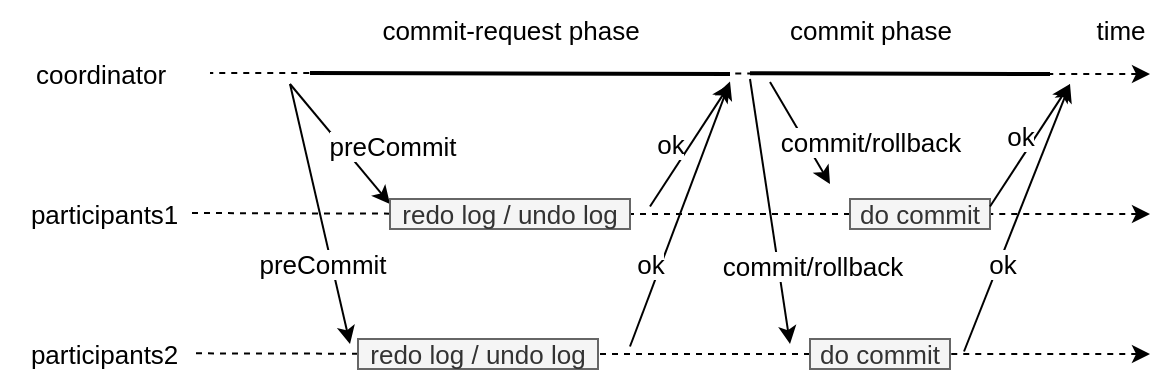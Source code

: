 <mxfile version="24.6.4" type="device" pages="4">
  <diagram name="第 1 页" id="inx6vWWUHKwZ5L48S1Gm">
    <mxGraphModel dx="1114" dy="878" grid="1" gridSize="10" guides="1" tooltips="1" connect="1" arrows="1" fold="1" page="1" pageScale="1" pageWidth="827" pageHeight="1169" math="0" shadow="0">
      <root>
        <mxCell id="0" />
        <mxCell id="1" parent="0" />
        <mxCell id="4_LXApXW311WhY2DHilz-1" value="" style="endArrow=none;dashed=1;html=1;rounded=0;startArrow=classic;startFill=1;fontSize=13;" edge="1" parent="1">
          <mxGeometry width="50" height="50" relative="1" as="geometry">
            <mxPoint x="690" y="175" as="sourcePoint" />
            <mxPoint x="220" y="174.5" as="targetPoint" />
          </mxGeometry>
        </mxCell>
        <mxCell id="4_LXApXW311WhY2DHilz-2" value="coordinator" style="text;html=1;align=center;verticalAlign=middle;resizable=0;points=[];autosize=1;strokeColor=none;fillColor=none;fontSize=13;" vertex="1" parent="1">
          <mxGeometry x="120" y="160" width="90" height="30" as="geometry" />
        </mxCell>
        <mxCell id="4_LXApXW311WhY2DHilz-3" value="" style="endArrow=none;dashed=1;html=1;rounded=0;startArrow=none;startFill=0;fontSize=13;" edge="1" parent="1" source="4_LXApXW311WhY2DHilz-14">
          <mxGeometry width="50" height="50" relative="1" as="geometry">
            <mxPoint x="540" y="244.5" as="sourcePoint" />
            <mxPoint x="210" y="244.5" as="targetPoint" />
          </mxGeometry>
        </mxCell>
        <mxCell id="4_LXApXW311WhY2DHilz-4" value="&amp;nbsp;participants1" style="text;html=1;align=center;verticalAlign=middle;resizable=0;points=[];autosize=1;strokeColor=none;fillColor=none;fontSize=13;" vertex="1" parent="1">
          <mxGeometry x="115" y="230" width="100" height="30" as="geometry" />
        </mxCell>
        <mxCell id="4_LXApXW311WhY2DHilz-5" value="" style="endArrow=none;dashed=1;html=1;rounded=0;startArrow=none;startFill=0;fontSize=13;" edge="1" parent="1" source="4_LXApXW311WhY2DHilz-35">
          <mxGeometry width="50" height="50" relative="1" as="geometry">
            <mxPoint x="660" y="315" as="sourcePoint" />
            <mxPoint x="210" y="314.66" as="targetPoint" />
          </mxGeometry>
        </mxCell>
        <mxCell id="4_LXApXW311WhY2DHilz-6" value="&amp;nbsp;participants2" style="text;html=1;align=center;verticalAlign=middle;resizable=0;points=[];autosize=1;strokeColor=none;fillColor=none;fontSize=13;" vertex="1" parent="1">
          <mxGeometry x="115" y="300" width="100" height="30" as="geometry" />
        </mxCell>
        <mxCell id="4_LXApXW311WhY2DHilz-9" value="" style="endArrow=none;html=1;rounded=0;strokeWidth=2;fontSize=13;" edge="1" parent="1">
          <mxGeometry width="50" height="50" relative="1" as="geometry">
            <mxPoint x="270" y="174.5" as="sourcePoint" />
            <mxPoint x="480" y="175" as="targetPoint" />
          </mxGeometry>
        </mxCell>
        <mxCell id="4_LXApXW311WhY2DHilz-10" value="commit-request phase" style="text;html=1;align=center;verticalAlign=middle;resizable=0;points=[];autosize=1;strokeColor=none;fillColor=none;fontSize=13;" vertex="1" parent="1">
          <mxGeometry x="295" y="138" width="150" height="30" as="geometry" />
        </mxCell>
        <mxCell id="4_LXApXW311WhY2DHilz-11" value="" style="endArrow=classic;html=1;rounded=0;fontSize=13;" edge="1" parent="1">
          <mxGeometry width="50" height="50" relative="1" as="geometry">
            <mxPoint x="260" y="180" as="sourcePoint" />
            <mxPoint x="310" y="240" as="targetPoint" />
          </mxGeometry>
        </mxCell>
        <mxCell id="4_LXApXW311WhY2DHilz-12" value="preCommit" style="edgeLabel;html=1;align=center;verticalAlign=middle;resizable=0;points=[];fontSize=13;" vertex="1" connectable="0" parent="4_LXApXW311WhY2DHilz-11">
          <mxGeometry x="0.031" y="2" relative="1" as="geometry">
            <mxPoint x="23" y="1" as="offset" />
          </mxGeometry>
        </mxCell>
        <mxCell id="4_LXApXW311WhY2DHilz-13" value="" style="endArrow=none;dashed=1;html=1;rounded=0;startArrow=none;startFill=0;fontSize=13;" edge="1" parent="1" target="4_LXApXW311WhY2DHilz-14" source="4_LXApXW311WhY2DHilz-41">
          <mxGeometry width="50" height="50" relative="1" as="geometry">
            <mxPoint x="660" y="245" as="sourcePoint" />
            <mxPoint x="210" y="244.5" as="targetPoint" />
          </mxGeometry>
        </mxCell>
        <mxCell id="4_LXApXW311WhY2DHilz-14" value="redo log / undo log" style="rounded=0;whiteSpace=wrap;html=1;fillColor=#f5f5f5;fontColor=#333333;strokeColor=#666666;align=center;fontSize=13;" vertex="1" parent="1">
          <mxGeometry x="310" y="237.5" width="120" height="15" as="geometry" />
        </mxCell>
        <mxCell id="4_LXApXW311WhY2DHilz-19" value="" style="endArrow=classic;html=1;rounded=0;fontSize=13;" edge="1" parent="1">
          <mxGeometry width="50" height="50" relative="1" as="geometry">
            <mxPoint x="430" y="311.25" as="sourcePoint" />
            <mxPoint x="480" y="178.75" as="targetPoint" />
          </mxGeometry>
        </mxCell>
        <mxCell id="4_LXApXW311WhY2DHilz-20" value="ok" style="edgeLabel;html=1;align=center;verticalAlign=middle;resizable=0;points=[];fontSize=13;" vertex="1" connectable="0" parent="4_LXApXW311WhY2DHilz-19">
          <mxGeometry x="0.031" y="2" relative="1" as="geometry">
            <mxPoint x="-14" y="28" as="offset" />
          </mxGeometry>
        </mxCell>
        <mxCell id="4_LXApXW311WhY2DHilz-21" value="" style="endArrow=classic;html=1;rounded=0;fontSize=13;" edge="1" parent="1">
          <mxGeometry width="50" height="50" relative="1" as="geometry">
            <mxPoint x="490" y="177.5" as="sourcePoint" />
            <mxPoint x="510" y="310" as="targetPoint" />
          </mxGeometry>
        </mxCell>
        <mxCell id="4_LXApXW311WhY2DHilz-22" value="commit/rollback" style="edgeLabel;html=1;align=center;verticalAlign=middle;resizable=0;points=[];fontSize=13;" vertex="1" connectable="0" parent="4_LXApXW311WhY2DHilz-21">
          <mxGeometry x="0.031" y="2" relative="1" as="geometry">
            <mxPoint x="18" y="25" as="offset" />
          </mxGeometry>
        </mxCell>
        <mxCell id="4_LXApXW311WhY2DHilz-23" value="" style="endArrow=none;html=1;rounded=0;strokeWidth=2;fontSize=13;" edge="1" parent="1">
          <mxGeometry width="50" height="50" relative="1" as="geometry">
            <mxPoint x="490" y="174.66" as="sourcePoint" />
            <mxPoint x="640" y="175" as="targetPoint" />
          </mxGeometry>
        </mxCell>
        <mxCell id="4_LXApXW311WhY2DHilz-24" value="commit phase" style="text;html=1;align=center;verticalAlign=middle;resizable=0;points=[];autosize=1;strokeColor=none;fillColor=none;fontSize=13;" vertex="1" parent="1">
          <mxGeometry x="500" y="138" width="100" height="30" as="geometry" />
        </mxCell>
        <mxCell id="4_LXApXW311WhY2DHilz-31" value="time" style="text;html=1;align=center;verticalAlign=middle;resizable=0;points=[];autosize=1;strokeColor=none;fillColor=none;fontSize=13;" vertex="1" parent="1">
          <mxGeometry x="650" y="138" width="50" height="30" as="geometry" />
        </mxCell>
        <mxCell id="4_LXApXW311WhY2DHilz-33" value="" style="endArrow=classic;html=1;rounded=0;fontSize=13;" edge="1" parent="1">
          <mxGeometry width="50" height="50" relative="1" as="geometry">
            <mxPoint x="260" y="180" as="sourcePoint" />
            <mxPoint x="290" y="310" as="targetPoint" />
          </mxGeometry>
        </mxCell>
        <mxCell id="4_LXApXW311WhY2DHilz-34" value="preCommit" style="edgeLabel;html=1;align=center;verticalAlign=middle;resizable=0;points=[];fontSize=13;" vertex="1" connectable="0" parent="4_LXApXW311WhY2DHilz-33">
          <mxGeometry x="0.031" y="2" relative="1" as="geometry">
            <mxPoint x="-2" y="23" as="offset" />
          </mxGeometry>
        </mxCell>
        <mxCell id="4_LXApXW311WhY2DHilz-36" value="" style="endArrow=none;dashed=1;html=1;rounded=0;startArrow=none;startFill=0;fontSize=13;" edge="1" parent="1" source="4_LXApXW311WhY2DHilz-43" target="4_LXApXW311WhY2DHilz-35">
          <mxGeometry width="50" height="50" relative="1" as="geometry">
            <mxPoint x="660" y="315" as="sourcePoint" />
            <mxPoint x="210" y="314.66" as="targetPoint" />
          </mxGeometry>
        </mxCell>
        <mxCell id="4_LXApXW311WhY2DHilz-35" value="redo log / undo log" style="rounded=0;whiteSpace=wrap;html=1;fillColor=#f5f5f5;fontColor=#333333;strokeColor=#666666;align=center;fontSize=13;" vertex="1" parent="1">
          <mxGeometry x="294" y="307.5" width="120" height="15" as="geometry" />
        </mxCell>
        <mxCell id="4_LXApXW311WhY2DHilz-37" value="" style="endArrow=classic;html=1;rounded=0;fontSize=13;" edge="1" parent="1">
          <mxGeometry width="50" height="50" relative="1" as="geometry">
            <mxPoint x="440" y="241.25" as="sourcePoint" />
            <mxPoint x="480" y="180" as="targetPoint" />
          </mxGeometry>
        </mxCell>
        <mxCell id="4_LXApXW311WhY2DHilz-38" value="ok" style="edgeLabel;html=1;align=center;verticalAlign=middle;resizable=0;points=[];fontSize=13;" vertex="1" connectable="0" parent="4_LXApXW311WhY2DHilz-37">
          <mxGeometry x="0.031" y="2" relative="1" as="geometry">
            <mxPoint x="-9" y="1" as="offset" />
          </mxGeometry>
        </mxCell>
        <mxCell id="4_LXApXW311WhY2DHilz-39" value="" style="endArrow=classic;html=1;rounded=0;fontSize=13;" edge="1" parent="1">
          <mxGeometry width="50" height="50" relative="1" as="geometry">
            <mxPoint x="500" y="179" as="sourcePoint" />
            <mxPoint x="530" y="230" as="targetPoint" />
          </mxGeometry>
        </mxCell>
        <mxCell id="4_LXApXW311WhY2DHilz-40" value="commit/rollback" style="edgeLabel;html=1;align=center;verticalAlign=middle;resizable=0;points=[];fontSize=13;" vertex="1" connectable="0" parent="4_LXApXW311WhY2DHilz-39">
          <mxGeometry x="0.031" y="2" relative="1" as="geometry">
            <mxPoint x="33" y="4" as="offset" />
          </mxGeometry>
        </mxCell>
        <mxCell id="4_LXApXW311WhY2DHilz-42" value="" style="endArrow=none;dashed=1;html=1;rounded=0;startArrow=classic;startFill=1;fontSize=13;" edge="1" parent="1" target="4_LXApXW311WhY2DHilz-41">
          <mxGeometry width="50" height="50" relative="1" as="geometry">
            <mxPoint x="690" y="245" as="sourcePoint" />
            <mxPoint x="430" y="245" as="targetPoint" />
          </mxGeometry>
        </mxCell>
        <mxCell id="4_LXApXW311WhY2DHilz-41" value="do commit" style="rounded=0;whiteSpace=wrap;html=1;fillColor=#f5f5f5;fontColor=#333333;strokeColor=#666666;align=center;fontSize=13;" vertex="1" parent="1">
          <mxGeometry x="540" y="237.5" width="70" height="15" as="geometry" />
        </mxCell>
        <mxCell id="4_LXApXW311WhY2DHilz-45" value="" style="endArrow=none;dashed=1;html=1;rounded=0;startArrow=classic;startFill=1;fontSize=13;" edge="1" parent="1" target="4_LXApXW311WhY2DHilz-43">
          <mxGeometry width="50" height="50" relative="1" as="geometry">
            <mxPoint x="690" y="315" as="sourcePoint" />
            <mxPoint x="414" y="315" as="targetPoint" />
          </mxGeometry>
        </mxCell>
        <mxCell id="4_LXApXW311WhY2DHilz-43" value="do commit" style="rounded=0;whiteSpace=wrap;html=1;fillColor=#f5f5f5;fontColor=#333333;strokeColor=#666666;align=center;fontSize=13;" vertex="1" parent="1">
          <mxGeometry x="520" y="307.5" width="70" height="15" as="geometry" />
        </mxCell>
        <mxCell id="4_LXApXW311WhY2DHilz-46" value="" style="endArrow=classic;html=1;rounded=0;fontSize=13;exitX=1;exitY=0.25;exitDx=0;exitDy=0;" edge="1" parent="1" source="4_LXApXW311WhY2DHilz-41">
          <mxGeometry width="50" height="50" relative="1" as="geometry">
            <mxPoint x="630" y="241.25" as="sourcePoint" />
            <mxPoint x="650" y="180" as="targetPoint" />
          </mxGeometry>
        </mxCell>
        <mxCell id="4_LXApXW311WhY2DHilz-47" value="ok" style="edgeLabel;html=1;align=center;verticalAlign=middle;resizable=0;points=[];fontSize=13;" vertex="1" connectable="0" parent="4_LXApXW311WhY2DHilz-46">
          <mxGeometry x="0.031" y="2" relative="1" as="geometry">
            <mxPoint x="-4" y="-3" as="offset" />
          </mxGeometry>
        </mxCell>
        <mxCell id="4_LXApXW311WhY2DHilz-48" value="" style="endArrow=classic;html=1;rounded=0;fontSize=13;" edge="1" parent="1">
          <mxGeometry width="50" height="50" relative="1" as="geometry">
            <mxPoint x="597" y="313.75" as="sourcePoint" />
            <mxPoint x="650" y="180" as="targetPoint" />
          </mxGeometry>
        </mxCell>
        <mxCell id="4_LXApXW311WhY2DHilz-49" value="ok" style="edgeLabel;html=1;align=center;verticalAlign=middle;resizable=0;points=[];fontSize=13;" vertex="1" connectable="0" parent="4_LXApXW311WhY2DHilz-48">
          <mxGeometry x="0.031" y="2" relative="1" as="geometry">
            <mxPoint x="-7" y="26" as="offset" />
          </mxGeometry>
        </mxCell>
      </root>
    </mxGraphModel>
  </diagram>
  <diagram id="bf3LOzfQJCnZPlCMxaMx" name="第 2 页">
    <mxGraphModel dx="1114" dy="878" grid="1" gridSize="10" guides="1" tooltips="1" connect="1" arrows="1" fold="1" page="1" pageScale="1" pageWidth="827" pageHeight="1169" math="0" shadow="0">
      <root>
        <mxCell id="0" />
        <mxCell id="1" parent="0" />
        <mxCell id="-Yzmlibewgfa2Z5cRzz_-1" value="" style="endArrow=none;dashed=1;html=1;rounded=0;startArrow=classic;startFill=1;fontSize=13;" parent="1" edge="1">
          <mxGeometry width="50" height="50" relative="1" as="geometry">
            <mxPoint x="690" y="175" as="sourcePoint" />
            <mxPoint x="105" y="174.5" as="targetPoint" />
          </mxGeometry>
        </mxCell>
        <mxCell id="-Yzmlibewgfa2Z5cRzz_-2" value="coordinator" style="text;html=1;align=center;verticalAlign=middle;resizable=0;points=[];autosize=1;strokeColor=none;fillColor=none;fontSize=13;" parent="1" vertex="1">
          <mxGeometry x="5" y="160" width="90" height="30" as="geometry" />
        </mxCell>
        <mxCell id="-Yzmlibewgfa2Z5cRzz_-3" value="" style="endArrow=none;dashed=1;html=1;rounded=0;startArrow=none;startFill=0;fontSize=13;" parent="1" source="-Yzmlibewgfa2Z5cRzz_-12" edge="1">
          <mxGeometry width="50" height="50" relative="1" as="geometry">
            <mxPoint x="425" y="244.5" as="sourcePoint" />
            <mxPoint x="95" y="244.5" as="targetPoint" />
          </mxGeometry>
        </mxCell>
        <mxCell id="-Yzmlibewgfa2Z5cRzz_-4" value="&amp;nbsp;participants1" style="text;html=1;align=center;verticalAlign=middle;resizable=0;points=[];autosize=1;strokeColor=none;fillColor=none;fontSize=13;" parent="1" vertex="1">
          <mxGeometry y="230" width="100" height="30" as="geometry" />
        </mxCell>
        <mxCell id="-Yzmlibewgfa2Z5cRzz_-5" value="" style="endArrow=none;dashed=1;html=1;rounded=0;startArrow=none;startFill=0;fontSize=13;" parent="1" source="-Yzmlibewgfa2Z5cRzz_-23" edge="1">
          <mxGeometry width="50" height="50" relative="1" as="geometry">
            <mxPoint x="545" y="315" as="sourcePoint" />
            <mxPoint x="95" y="314.66" as="targetPoint" />
          </mxGeometry>
        </mxCell>
        <mxCell id="-Yzmlibewgfa2Z5cRzz_-6" value="&amp;nbsp;participants2" style="text;html=1;align=center;verticalAlign=middle;resizable=0;points=[];autosize=1;strokeColor=none;fillColor=none;fontSize=13;" parent="1" vertex="1">
          <mxGeometry y="300" width="100" height="30" as="geometry" />
        </mxCell>
        <mxCell id="-Yzmlibewgfa2Z5cRzz_-7" value="" style="endArrow=none;html=1;rounded=0;strokeWidth=2;fontSize=13;" parent="1" edge="1">
          <mxGeometry width="50" height="50" relative="1" as="geometry">
            <mxPoint x="155" y="174.5" as="sourcePoint" />
            <mxPoint x="365" y="175" as="targetPoint" />
          </mxGeometry>
        </mxCell>
        <mxCell id="-Yzmlibewgfa2Z5cRzz_-8" value="commit-request phase" style="text;html=1;align=center;verticalAlign=middle;resizable=0;points=[];autosize=1;strokeColor=none;fillColor=none;fontSize=13;" parent="1" vertex="1">
          <mxGeometry x="180" y="138" width="150" height="30" as="geometry" />
        </mxCell>
        <mxCell id="-Yzmlibewgfa2Z5cRzz_-9" value="" style="endArrow=classic;html=1;rounded=0;fontSize=13;" parent="1" edge="1">
          <mxGeometry width="50" height="50" relative="1" as="geometry">
            <mxPoint x="145" y="180" as="sourcePoint" />
            <mxPoint x="195" y="240" as="targetPoint" />
          </mxGeometry>
        </mxCell>
        <mxCell id="-Yzmlibewgfa2Z5cRzz_-10" value="preCommit" style="edgeLabel;html=1;align=center;verticalAlign=middle;resizable=0;points=[];fontSize=13;" parent="-Yzmlibewgfa2Z5cRzz_-9" vertex="1" connectable="0">
          <mxGeometry x="0.031" y="2" relative="1" as="geometry">
            <mxPoint x="23" y="1" as="offset" />
          </mxGeometry>
        </mxCell>
        <mxCell id="-Yzmlibewgfa2Z5cRzz_-11" value="" style="endArrow=none;dashed=1;html=1;rounded=0;startArrow=none;startFill=0;fontSize=13;" parent="1" source="-Yzmlibewgfa2Z5cRzz_-29" target="-Yzmlibewgfa2Z5cRzz_-12" edge="1">
          <mxGeometry width="50" height="50" relative="1" as="geometry">
            <mxPoint x="545" y="245" as="sourcePoint" />
            <mxPoint x="95" y="244.5" as="targetPoint" />
          </mxGeometry>
        </mxCell>
        <mxCell id="-Yzmlibewgfa2Z5cRzz_-12" value="redo log / undo log" style="rounded=0;whiteSpace=wrap;html=1;fillColor=#f5f5f5;fontColor=#333333;strokeColor=#666666;align=center;fontSize=13;" parent="1" vertex="1">
          <mxGeometry x="195" y="237.5" width="120" height="15" as="geometry" />
        </mxCell>
        <mxCell id="-Yzmlibewgfa2Z5cRzz_-13" value="" style="endArrow=classic;html=1;rounded=0;fontSize=13;" parent="1" edge="1">
          <mxGeometry width="50" height="50" relative="1" as="geometry">
            <mxPoint x="315" y="311.25" as="sourcePoint" />
            <mxPoint x="365" y="178.75" as="targetPoint" />
          </mxGeometry>
        </mxCell>
        <mxCell id="-Yzmlibewgfa2Z5cRzz_-14" value="ok" style="edgeLabel;html=1;align=center;verticalAlign=middle;resizable=0;points=[];fontSize=13;" parent="-Yzmlibewgfa2Z5cRzz_-13" vertex="1" connectable="0">
          <mxGeometry x="0.031" y="2" relative="1" as="geometry">
            <mxPoint x="-14" y="28" as="offset" />
          </mxGeometry>
        </mxCell>
        <mxCell id="-Yzmlibewgfa2Z5cRzz_-15" value="" style="endArrow=classic;html=1;rounded=0;fontSize=13;" parent="1" edge="1">
          <mxGeometry width="50" height="50" relative="1" as="geometry">
            <mxPoint x="375" y="177.5" as="sourcePoint" />
            <mxPoint x="395" y="310" as="targetPoint" />
          </mxGeometry>
        </mxCell>
        <mxCell id="-Yzmlibewgfa2Z5cRzz_-16" value="commit/rollback" style="edgeLabel;html=1;align=center;verticalAlign=middle;resizable=0;points=[];fontSize=13;" parent="-Yzmlibewgfa2Z5cRzz_-15" vertex="1" connectable="0">
          <mxGeometry x="0.031" y="2" relative="1" as="geometry">
            <mxPoint x="18" y="25" as="offset" />
          </mxGeometry>
        </mxCell>
        <mxCell id="-Yzmlibewgfa2Z5cRzz_-17" value="" style="endArrow=none;html=1;rounded=0;strokeWidth=2;fontSize=13;" parent="1" edge="1">
          <mxGeometry width="50" height="50" relative="1" as="geometry">
            <mxPoint x="375" y="174.66" as="sourcePoint" />
            <mxPoint x="660" y="175" as="targetPoint" />
          </mxGeometry>
        </mxCell>
        <mxCell id="-Yzmlibewgfa2Z5cRzz_-18" value="commit phase" style="text;html=1;align=center;verticalAlign=middle;resizable=0;points=[];autosize=1;strokeColor=none;fillColor=none;fontSize=13;" parent="1" vertex="1">
          <mxGeometry x="470" y="138" width="100" height="30" as="geometry" />
        </mxCell>
        <mxCell id="-Yzmlibewgfa2Z5cRzz_-19" value="time" style="text;html=1;align=center;verticalAlign=middle;resizable=0;points=[];autosize=1;strokeColor=none;fillColor=none;fontSize=13;" parent="1" vertex="1">
          <mxGeometry x="650" y="138" width="50" height="30" as="geometry" />
        </mxCell>
        <mxCell id="-Yzmlibewgfa2Z5cRzz_-20" value="" style="endArrow=classic;html=1;rounded=0;fontSize=13;" parent="1" edge="1">
          <mxGeometry width="50" height="50" relative="1" as="geometry">
            <mxPoint x="145" y="180" as="sourcePoint" />
            <mxPoint x="175" y="310" as="targetPoint" />
          </mxGeometry>
        </mxCell>
        <mxCell id="-Yzmlibewgfa2Z5cRzz_-21" value="preCommit" style="edgeLabel;html=1;align=center;verticalAlign=middle;resizable=0;points=[];fontSize=13;" parent="-Yzmlibewgfa2Z5cRzz_-20" vertex="1" connectable="0">
          <mxGeometry x="0.031" y="2" relative="1" as="geometry">
            <mxPoint x="-2" y="23" as="offset" />
          </mxGeometry>
        </mxCell>
        <mxCell id="-Yzmlibewgfa2Z5cRzz_-22" value="" style="endArrow=none;dashed=1;html=1;rounded=0;startArrow=none;startFill=0;fontSize=13;" parent="1" source="-Yzmlibewgfa2Z5cRzz_-42" target="-Yzmlibewgfa2Z5cRzz_-23" edge="1">
          <mxGeometry width="50" height="50" relative="1" as="geometry">
            <mxPoint x="545" y="315" as="sourcePoint" />
            <mxPoint x="95" y="314.66" as="targetPoint" />
          </mxGeometry>
        </mxCell>
        <mxCell id="-Yzmlibewgfa2Z5cRzz_-23" value="redo log / undo log" style="rounded=0;whiteSpace=wrap;html=1;fillColor=#f5f5f5;fontColor=#333333;strokeColor=#666666;align=center;fontSize=13;" parent="1" vertex="1">
          <mxGeometry x="179" y="307.5" width="120" height="15" as="geometry" />
        </mxCell>
        <mxCell id="-Yzmlibewgfa2Z5cRzz_-24" value="" style="endArrow=classic;html=1;rounded=0;fontSize=13;" parent="1" edge="1">
          <mxGeometry width="50" height="50" relative="1" as="geometry">
            <mxPoint x="325" y="241.25" as="sourcePoint" />
            <mxPoint x="365" y="180" as="targetPoint" />
          </mxGeometry>
        </mxCell>
        <mxCell id="-Yzmlibewgfa2Z5cRzz_-25" value="ok" style="edgeLabel;html=1;align=center;verticalAlign=middle;resizable=0;points=[];fontSize=13;" parent="-Yzmlibewgfa2Z5cRzz_-24" vertex="1" connectable="0">
          <mxGeometry x="0.031" y="2" relative="1" as="geometry">
            <mxPoint x="-4" y="1" as="offset" />
          </mxGeometry>
        </mxCell>
        <mxCell id="-Yzmlibewgfa2Z5cRzz_-26" value="" style="endArrow=classic;html=1;rounded=0;fontSize=13;" parent="1" edge="1">
          <mxGeometry width="50" height="50" relative="1" as="geometry">
            <mxPoint x="385" y="179" as="sourcePoint" />
            <mxPoint x="415" y="230" as="targetPoint" />
          </mxGeometry>
        </mxCell>
        <mxCell id="-Yzmlibewgfa2Z5cRzz_-27" value="commit/rollback" style="edgeLabel;html=1;align=center;verticalAlign=middle;resizable=0;points=[];fontSize=13;" parent="-Yzmlibewgfa2Z5cRzz_-26" vertex="1" connectable="0">
          <mxGeometry x="0.031" y="2" relative="1" as="geometry">
            <mxPoint x="33" y="4" as="offset" />
          </mxGeometry>
        </mxCell>
        <mxCell id="-Yzmlibewgfa2Z5cRzz_-28" value="" style="endArrow=none;dashed=1;html=1;rounded=0;startArrow=classic;startFill=1;fontSize=13;" parent="1" target="-Yzmlibewgfa2Z5cRzz_-29" edge="1">
          <mxGeometry width="50" height="50" relative="1" as="geometry">
            <mxPoint x="690" y="245" as="sourcePoint" />
            <mxPoint x="315" y="245" as="targetPoint" />
          </mxGeometry>
        </mxCell>
        <mxCell id="-Yzmlibewgfa2Z5cRzz_-29" value="do commit" style="rounded=0;whiteSpace=wrap;html=1;fillColor=#f5f5f5;fontColor=#333333;strokeColor=#666666;align=center;fontSize=13;" parent="1" vertex="1">
          <mxGeometry x="425" y="237.5" width="70" height="15" as="geometry" />
        </mxCell>
        <mxCell id="-Yzmlibewgfa2Z5cRzz_-30" value="" style="endArrow=none;dashed=1;html=1;rounded=0;startArrow=classic;startFill=1;fontSize=13;" parent="1" target="-Yzmlibewgfa2Z5cRzz_-31" edge="1">
          <mxGeometry width="50" height="50" relative="1" as="geometry">
            <mxPoint x="695" y="315" as="sourcePoint" />
            <mxPoint x="299" y="315" as="targetPoint" />
          </mxGeometry>
        </mxCell>
        <mxCell id="-Yzmlibewgfa2Z5cRzz_-31" value="do commit" style="rounded=0;whiteSpace=wrap;html=1;fillColor=#6d8764;strokeColor=#3A5431;align=center;fontSize=13;fontColor=#ffffff;" parent="1" vertex="1">
          <mxGeometry x="570" y="307.5" width="70" height="15" as="geometry" />
        </mxCell>
        <mxCell id="-Yzmlibewgfa2Z5cRzz_-32" value="" style="endArrow=classic;html=1;rounded=0;fontSize=13;" parent="1" edge="1">
          <mxGeometry width="50" height="50" relative="1" as="geometry">
            <mxPoint x="500" y="241.25" as="sourcePoint" />
            <mxPoint x="510" y="180" as="targetPoint" />
          </mxGeometry>
        </mxCell>
        <mxCell id="-Yzmlibewgfa2Z5cRzz_-33" value="ok" style="edgeLabel;html=1;align=center;verticalAlign=middle;resizable=0;points=[];fontSize=13;" parent="-Yzmlibewgfa2Z5cRzz_-32" vertex="1" connectable="0">
          <mxGeometry x="0.031" y="2" relative="1" as="geometry">
            <mxPoint x="-3" y="-3" as="offset" />
          </mxGeometry>
        </mxCell>
        <mxCell id="-Yzmlibewgfa2Z5cRzz_-34" value="" style="endArrow=classic;html=1;rounded=0;fontSize=13;fillColor=#60a917;strokeColor=#2D7600;" parent="1" edge="1">
          <mxGeometry width="50" height="50" relative="1" as="geometry">
            <mxPoint x="640" y="311.87" as="sourcePoint" />
            <mxPoint x="660" y="178" as="targetPoint" />
          </mxGeometry>
        </mxCell>
        <mxCell id="-Yzmlibewgfa2Z5cRzz_-35" value="&lt;font color=&quot;#728767&quot;&gt;ok&lt;/font&gt;" style="edgeLabel;html=1;align=center;verticalAlign=middle;resizable=0;points=[];fontSize=13;fontColor=#97D077;" parent="-Yzmlibewgfa2Z5cRzz_-34" vertex="1" connectable="0">
          <mxGeometry x="0.031" y="2" relative="1" as="geometry">
            <mxPoint x="-8" y="30" as="offset" />
          </mxGeometry>
        </mxCell>
        <mxCell id="-Yzmlibewgfa2Z5cRzz_-43" value="" style="endArrow=classic;html=1;rounded=0;fontSize=13;fillColor=#60a917;strokeColor=#2D7600;" parent="1" edge="1">
          <mxGeometry width="50" height="50" relative="1" as="geometry">
            <mxPoint x="550" y="175" as="sourcePoint" />
            <mxPoint x="570" y="307.5" as="targetPoint" />
          </mxGeometry>
        </mxCell>
        <mxCell id="-Yzmlibewgfa2Z5cRzz_-44" value="&lt;div&gt;retry&lt;/div&gt;commit/rollback" style="edgeLabel;html=1;align=center;verticalAlign=middle;resizable=0;points=[];fontSize=13;fontColor=#728767;fontStyle=0" parent="-Yzmlibewgfa2Z5cRzz_-43" vertex="1" connectable="0">
          <mxGeometry x="0.031" y="2" relative="1" as="geometry">
            <mxPoint x="-2" y="27" as="offset" />
          </mxGeometry>
        </mxCell>
        <mxCell id="-Yzmlibewgfa2Z5cRzz_-48" value="" style="endArrow=none;dashed=1;html=1;rounded=0;startArrow=none;startFill=0;fontSize=13;" parent="1" source="Sk0sgQ6TzZMr5vqKKLeB-1" target="-Yzmlibewgfa2Z5cRzz_-42" edge="1">
          <mxGeometry width="50" height="50" relative="1" as="geometry">
            <mxPoint x="570" y="315" as="sourcePoint" />
            <mxPoint x="299" y="315" as="targetPoint" />
          </mxGeometry>
        </mxCell>
        <mxCell id="-Yzmlibewgfa2Z5cRzz_-42" value="error" style="text;html=1;align=center;verticalAlign=middle;resizable=0;points=[];autosize=1;strokeColor=none;fillColor=none;fontColor=#e91616;fontStyle=1" parent="1" vertex="1">
          <mxGeometry x="400" y="300" width="50" height="30" as="geometry" />
        </mxCell>
        <mxCell id="-Yzmlibewgfa2Z5cRzz_-49" value="" style="shape=curlyBracket;whiteSpace=wrap;html=1;rounded=1;flipH=1;labelPosition=right;verticalLabelPosition=middle;align=left;verticalAlign=middle;direction=south;fontColor=#FF3333;labelBorderColor=#FF3333;strokeColor=#FF3333;strokeWidth=2;" parent="1" vertex="1">
          <mxGeometry x="510" y="118" width="140" height="20" as="geometry" />
        </mxCell>
        <mxCell id="-Yzmlibewgfa2Z5cRzz_-50" value="unavailable" style="text;html=1;align=center;verticalAlign=middle;resizable=0;points=[];autosize=1;strokeColor=none;fillColor=none;fontColor=#FF3333;fontStyle=1" parent="1" vertex="1">
          <mxGeometry x="544.5" y="88" width="80" height="30" as="geometry" />
        </mxCell>
        <mxCell id="Sk0sgQ6TzZMr5vqKKLeB-2" value="" style="endArrow=none;dashed=1;html=1;rounded=0;startArrow=none;startFill=0;fontSize=13;" parent="1" source="-Yzmlibewgfa2Z5cRzz_-31" target="Sk0sgQ6TzZMr5vqKKLeB-1" edge="1">
          <mxGeometry width="50" height="50" relative="1" as="geometry">
            <mxPoint x="570" y="315" as="sourcePoint" />
            <mxPoint x="450" y="315" as="targetPoint" />
          </mxGeometry>
        </mxCell>
        <mxCell id="Sk0sgQ6TzZMr5vqKKLeB-1" value="&lt;font&gt;recover&lt;/font&gt;" style="text;html=1;align=center;verticalAlign=middle;resizable=0;points=[];autosize=1;strokeColor=none;fillColor=none;fontColor=#6d8764;fontStyle=1" parent="1" vertex="1">
          <mxGeometry x="490" y="300" width="60" height="30" as="geometry" />
        </mxCell>
      </root>
    </mxGraphModel>
  </diagram>
  <diagram id="7T5_1LIazWchfjhzs7fe" name="第 3 页">
    <mxGraphModel dx="1114" dy="878" grid="1" gridSize="10" guides="1" tooltips="1" connect="1" arrows="1" fold="1" page="1" pageScale="1" pageWidth="827" pageHeight="1169" math="0" shadow="0">
      <root>
        <mxCell id="0" />
        <mxCell id="1" parent="0" />
        <mxCell id="Dy9XxS9PEIxlOjWky3K8-1" value="" style="endArrow=none;dashed=1;html=1;rounded=0;startArrow=classic;startFill=1;fontSize=13;entryX=1;entryY=0.517;entryDx=0;entryDy=0;entryPerimeter=0;" parent="1" target="Dy9XxS9PEIxlOjWky3K8-2" edge="1">
          <mxGeometry width="50" height="50" relative="1" as="geometry">
            <mxPoint x="680" y="175" as="sourcePoint" />
            <mxPoint x="210" y="174.5" as="targetPoint" />
          </mxGeometry>
        </mxCell>
        <mxCell id="Dy9XxS9PEIxlOjWky3K8-2" value="coordinator" style="text;html=1;align=center;verticalAlign=middle;resizable=0;points=[];autosize=1;strokeColor=none;fillColor=none;fontSize=13;" parent="1" vertex="1">
          <mxGeometry x="5" y="160" width="90" height="30" as="geometry" />
        </mxCell>
        <mxCell id="Dy9XxS9PEIxlOjWky3K8-3" value="" style="endArrow=none;dashed=1;html=1;rounded=0;startArrow=none;startFill=0;fontSize=13;" parent="1" source="Dy9XxS9PEIxlOjWky3K8-12" target="Dy9XxS9PEIxlOjWky3K8-4" edge="1">
          <mxGeometry width="50" height="50" relative="1" as="geometry">
            <mxPoint x="530" y="244.5" as="sourcePoint" />
            <mxPoint x="200" y="244.5" as="targetPoint" />
          </mxGeometry>
        </mxCell>
        <mxCell id="Dy9XxS9PEIxlOjWky3K8-4" value="&amp;nbsp;participants1" style="text;html=1;align=center;verticalAlign=middle;resizable=0;points=[];autosize=1;strokeColor=none;fillColor=none;fontSize=13;" parent="1" vertex="1">
          <mxGeometry y="230" width="100" height="30" as="geometry" />
        </mxCell>
        <mxCell id="Dy9XxS9PEIxlOjWky3K8-5" value="" style="endArrow=none;dashed=1;html=1;rounded=0;startArrow=none;startFill=0;fontSize=13;" parent="1" source="Dy9XxS9PEIxlOjWky3K8-23" target="Dy9XxS9PEIxlOjWky3K8-6" edge="1">
          <mxGeometry width="50" height="50" relative="1" as="geometry">
            <mxPoint x="650" y="315" as="sourcePoint" />
            <mxPoint x="200" y="314.66" as="targetPoint" />
          </mxGeometry>
        </mxCell>
        <mxCell id="Dy9XxS9PEIxlOjWky3K8-6" value="&amp;nbsp;participants2" style="text;html=1;align=center;verticalAlign=middle;resizable=0;points=[];autosize=1;strokeColor=none;fillColor=none;fontSize=13;" parent="1" vertex="1">
          <mxGeometry y="300" width="100" height="30" as="geometry" />
        </mxCell>
        <mxCell id="Dy9XxS9PEIxlOjWky3K8-7" value="" style="endArrow=none;html=1;rounded=0;strokeWidth=2;fontSize=13;" parent="1" edge="1">
          <mxGeometry width="50" height="50" relative="1" as="geometry">
            <mxPoint x="260" y="175.5" as="sourcePoint" />
            <mxPoint x="470" y="176" as="targetPoint" />
          </mxGeometry>
        </mxCell>
        <mxCell id="Dy9XxS9PEIxlOjWky3K8-8" value="&lt;span style=&quot;caret-color: rgb(51, 51, 51); color: rgb(51, 51, 51); font-family: &amp;quot;PingFang SC&amp;quot;, Avenir, Tahoma, Arial, &amp;quot;Lantinghei SC&amp;quot;, &amp;quot;Microsoft Yahei&amp;quot;, &amp;quot;Hiragino Sans GB&amp;quot;, &amp;quot;Microsoft Sans Serif&amp;quot;, &amp;quot;WenQuanYi Micro Hei&amp;quot;, Helvetica, sans-serif; font-size: 12px; text-align: start; text-wrap: wrap; background-color: rgb(255, 255, 255);&quot;&gt;PreCommit&lt;/span&gt;" style="text;html=1;align=center;verticalAlign=middle;resizable=0;points=[];autosize=1;strokeColor=none;fillColor=none;fontSize=12;fontStyle=1" parent="1" vertex="1">
          <mxGeometry x="315" y="138" width="90" height="30" as="geometry" />
        </mxCell>
        <mxCell id="Dy9XxS9PEIxlOjWky3K8-9" value="" style="endArrow=classic;html=1;rounded=0;fontSize=13;" parent="1" edge="1">
          <mxGeometry width="50" height="50" relative="1" as="geometry">
            <mxPoint x="250" y="180" as="sourcePoint" />
            <mxPoint x="300" y="240" as="targetPoint" />
          </mxGeometry>
        </mxCell>
        <mxCell id="Dy9XxS9PEIxlOjWky3K8-10" value="preCommit" style="edgeLabel;html=1;align=center;verticalAlign=middle;resizable=0;points=[];fontSize=13;" parent="Dy9XxS9PEIxlOjWky3K8-9" vertex="1" connectable="0">
          <mxGeometry x="0.031" y="2" relative="1" as="geometry">
            <mxPoint x="23" y="1" as="offset" />
          </mxGeometry>
        </mxCell>
        <mxCell id="Dy9XxS9PEIxlOjWky3K8-11" value="" style="endArrow=none;dashed=1;html=1;rounded=0;startArrow=none;startFill=0;fontSize=13;" parent="1" source="Dy9XxS9PEIxlOjWky3K8-29" target="Dy9XxS9PEIxlOjWky3K8-12" edge="1">
          <mxGeometry width="50" height="50" relative="1" as="geometry">
            <mxPoint x="650" y="245" as="sourcePoint" />
            <mxPoint x="200" y="244.5" as="targetPoint" />
          </mxGeometry>
        </mxCell>
        <mxCell id="Dy9XxS9PEIxlOjWky3K8-12" value="redo log / undo log" style="rounded=0;whiteSpace=wrap;html=1;fillColor=#f5f5f5;fontColor=#333333;strokeColor=#666666;align=center;fontSize=13;" parent="1" vertex="1">
          <mxGeometry x="300" y="237.5" width="120" height="15" as="geometry" />
        </mxCell>
        <mxCell id="Dy9XxS9PEIxlOjWky3K8-13" value="" style="endArrow=classic;html=1;rounded=0;fontSize=13;" parent="1" edge="1">
          <mxGeometry width="50" height="50" relative="1" as="geometry">
            <mxPoint x="420" y="311.25" as="sourcePoint" />
            <mxPoint x="470" y="178.75" as="targetPoint" />
          </mxGeometry>
        </mxCell>
        <mxCell id="Dy9XxS9PEIxlOjWky3K8-14" value="ok" style="edgeLabel;html=1;align=center;verticalAlign=middle;resizable=0;points=[];fontSize=13;" parent="Dy9XxS9PEIxlOjWky3K8-13" vertex="1" connectable="0">
          <mxGeometry x="0.031" y="2" relative="1" as="geometry">
            <mxPoint x="-14" y="28" as="offset" />
          </mxGeometry>
        </mxCell>
        <mxCell id="Dy9XxS9PEIxlOjWky3K8-15" value="" style="endArrow=classic;html=1;rounded=0;fontSize=13;" parent="1" edge="1">
          <mxGeometry width="50" height="50" relative="1" as="geometry">
            <mxPoint x="480" y="177.5" as="sourcePoint" />
            <mxPoint x="500" y="310" as="targetPoint" />
          </mxGeometry>
        </mxCell>
        <mxCell id="Dy9XxS9PEIxlOjWky3K8-16" value="commit/rollback" style="edgeLabel;html=1;align=center;verticalAlign=middle;resizable=0;points=[];fontSize=13;" parent="Dy9XxS9PEIxlOjWky3K8-15" vertex="1" connectable="0">
          <mxGeometry x="0.031" y="2" relative="1" as="geometry">
            <mxPoint x="18" y="25" as="offset" />
          </mxGeometry>
        </mxCell>
        <mxCell id="Dy9XxS9PEIxlOjWky3K8-17" value="" style="endArrow=none;html=1;rounded=0;strokeWidth=2;fontSize=13;" parent="1" edge="1">
          <mxGeometry width="50" height="50" relative="1" as="geometry">
            <mxPoint x="480" y="175.66" as="sourcePoint" />
            <mxPoint x="630" y="176" as="targetPoint" />
          </mxGeometry>
        </mxCell>
        <mxCell id="Dy9XxS9PEIxlOjWky3K8-18" value="&lt;span style=&quot;color: rgb(51, 51, 51); font-family: &amp;quot;PingFang SC&amp;quot;, Avenir, Tahoma, Arial, &amp;quot;Lantinghei SC&amp;quot;, &amp;quot;Microsoft Yahei&amp;quot;, &amp;quot;Hiragino Sans GB&amp;quot;, &amp;quot;Microsoft Sans Serif&amp;quot;, &amp;quot;WenQuanYi Micro Hei&amp;quot;, Helvetica, sans-serif; font-size: 12px; font-weight: 700; text-align: start; caret-color: rgb(51, 51, 51); text-wrap: wrap; background-color: rgb(255, 255, 255);&quot;&gt;DoCommit&lt;/span&gt;" style="text;html=1;align=center;verticalAlign=middle;resizable=0;points=[];autosize=1;strokeColor=none;fillColor=none;fontSize=13;" parent="1" vertex="1">
          <mxGeometry x="500" y="138" width="80" height="30" as="geometry" />
        </mxCell>
        <mxCell id="Dy9XxS9PEIxlOjWky3K8-19" value="time" style="text;html=1;align=center;verticalAlign=middle;resizable=0;points=[];autosize=1;strokeColor=none;fillColor=none;fontSize=13;" parent="1" vertex="1">
          <mxGeometry x="640" y="138" width="50" height="30" as="geometry" />
        </mxCell>
        <mxCell id="Dy9XxS9PEIxlOjWky3K8-20" value="" style="endArrow=classic;html=1;rounded=0;fontSize=13;" parent="1" edge="1">
          <mxGeometry width="50" height="50" relative="1" as="geometry">
            <mxPoint x="250" y="180" as="sourcePoint" />
            <mxPoint x="280" y="310" as="targetPoint" />
          </mxGeometry>
        </mxCell>
        <mxCell id="Dy9XxS9PEIxlOjWky3K8-21" value="preCommit" style="edgeLabel;html=1;align=center;verticalAlign=middle;resizable=0;points=[];fontSize=13;" parent="Dy9XxS9PEIxlOjWky3K8-20" vertex="1" connectable="0">
          <mxGeometry x="0.031" y="2" relative="1" as="geometry">
            <mxPoint x="-2" y="23" as="offset" />
          </mxGeometry>
        </mxCell>
        <mxCell id="Dy9XxS9PEIxlOjWky3K8-22" value="" style="endArrow=none;dashed=1;html=1;rounded=0;startArrow=none;startFill=0;fontSize=13;" parent="1" source="Dy9XxS9PEIxlOjWky3K8-31" target="Dy9XxS9PEIxlOjWky3K8-23" edge="1">
          <mxGeometry width="50" height="50" relative="1" as="geometry">
            <mxPoint x="650" y="315" as="sourcePoint" />
            <mxPoint x="200" y="314.66" as="targetPoint" />
          </mxGeometry>
        </mxCell>
        <mxCell id="Dy9XxS9PEIxlOjWky3K8-23" value="redo log / undo log" style="rounded=0;whiteSpace=wrap;html=1;fillColor=#f5f5f5;fontColor=#333333;strokeColor=#666666;align=center;fontSize=13;" parent="1" vertex="1">
          <mxGeometry x="284" y="307.5" width="120" height="15" as="geometry" />
        </mxCell>
        <mxCell id="Dy9XxS9PEIxlOjWky3K8-24" value="" style="endArrow=classic;html=1;rounded=0;fontSize=13;" parent="1" edge="1">
          <mxGeometry width="50" height="50" relative="1" as="geometry">
            <mxPoint x="430" y="241.25" as="sourcePoint" />
            <mxPoint x="470" y="180" as="targetPoint" />
          </mxGeometry>
        </mxCell>
        <mxCell id="Dy9XxS9PEIxlOjWky3K8-25" value="ok" style="edgeLabel;html=1;align=center;verticalAlign=middle;resizable=0;points=[];fontSize=13;" parent="Dy9XxS9PEIxlOjWky3K8-24" vertex="1" connectable="0">
          <mxGeometry x="0.031" y="2" relative="1" as="geometry">
            <mxPoint x="-19" y="1" as="offset" />
          </mxGeometry>
        </mxCell>
        <mxCell id="Dy9XxS9PEIxlOjWky3K8-26" value="" style="endArrow=classic;html=1;rounded=0;fontSize=13;" parent="1" edge="1">
          <mxGeometry width="50" height="50" relative="1" as="geometry">
            <mxPoint x="490" y="179" as="sourcePoint" />
            <mxPoint x="520" y="230" as="targetPoint" />
          </mxGeometry>
        </mxCell>
        <mxCell id="Dy9XxS9PEIxlOjWky3K8-27" value="commit/rollback" style="edgeLabel;html=1;align=center;verticalAlign=middle;resizable=0;points=[];fontSize=13;" parent="Dy9XxS9PEIxlOjWky3K8-26" vertex="1" connectable="0">
          <mxGeometry x="0.031" y="2" relative="1" as="geometry">
            <mxPoint x="29" y="-4" as="offset" />
          </mxGeometry>
        </mxCell>
        <mxCell id="Dy9XxS9PEIxlOjWky3K8-28" value="" style="endArrow=none;dashed=1;html=1;rounded=0;startArrow=classic;startFill=1;fontSize=13;" parent="1" target="Dy9XxS9PEIxlOjWky3K8-29" edge="1">
          <mxGeometry width="50" height="50" relative="1" as="geometry">
            <mxPoint x="680" y="245" as="sourcePoint" />
            <mxPoint x="420" y="245" as="targetPoint" />
          </mxGeometry>
        </mxCell>
        <mxCell id="Dy9XxS9PEIxlOjWky3K8-29" value="do commit" style="rounded=0;whiteSpace=wrap;html=1;fillColor=#f5f5f5;fontColor=#333333;strokeColor=#666666;align=center;fontSize=13;" parent="1" vertex="1">
          <mxGeometry x="530" y="237.5" width="70" height="15" as="geometry" />
        </mxCell>
        <mxCell id="Dy9XxS9PEIxlOjWky3K8-30" value="" style="endArrow=none;dashed=1;html=1;rounded=0;startArrow=classic;startFill=1;fontSize=13;" parent="1" target="Dy9XxS9PEIxlOjWky3K8-31" edge="1">
          <mxGeometry width="50" height="50" relative="1" as="geometry">
            <mxPoint x="680" y="315" as="sourcePoint" />
            <mxPoint x="404" y="315" as="targetPoint" />
          </mxGeometry>
        </mxCell>
        <mxCell id="Dy9XxS9PEIxlOjWky3K8-31" value="do commit" style="rounded=0;whiteSpace=wrap;html=1;fillColor=#f5f5f5;fontColor=#333333;strokeColor=#666666;align=center;fontSize=13;" parent="1" vertex="1">
          <mxGeometry x="510" y="307.5" width="70" height="15" as="geometry" />
        </mxCell>
        <mxCell id="Dy9XxS9PEIxlOjWky3K8-32" value="" style="endArrow=classic;html=1;rounded=0;fontSize=13;" parent="1" edge="1">
          <mxGeometry width="50" height="50" relative="1" as="geometry">
            <mxPoint x="600" y="241.25" as="sourcePoint" />
            <mxPoint x="630" y="180" as="targetPoint" />
          </mxGeometry>
        </mxCell>
        <mxCell id="Dy9XxS9PEIxlOjWky3K8-33" value="ok" style="edgeLabel;html=1;align=center;verticalAlign=middle;resizable=0;points=[];fontSize=13;" parent="Dy9XxS9PEIxlOjWky3K8-32" vertex="1" connectable="0">
          <mxGeometry x="0.031" y="2" relative="1" as="geometry">
            <mxPoint x="-14" y="11" as="offset" />
          </mxGeometry>
        </mxCell>
        <mxCell id="Dy9XxS9PEIxlOjWky3K8-34" value="" style="endArrow=classic;html=1;rounded=0;fontSize=13;" parent="1" edge="1">
          <mxGeometry width="50" height="50" relative="1" as="geometry">
            <mxPoint x="587" y="313.75" as="sourcePoint" />
            <mxPoint x="630" y="180" as="targetPoint" />
          </mxGeometry>
        </mxCell>
        <mxCell id="Dy9XxS9PEIxlOjWky3K8-35" value="ok" style="edgeLabel;html=1;align=center;verticalAlign=middle;resizable=0;points=[];fontSize=13;" parent="Dy9XxS9PEIxlOjWky3K8-34" vertex="1" connectable="0">
          <mxGeometry x="0.031" y="2" relative="1" as="geometry">
            <mxPoint x="-7" y="26" as="offset" />
          </mxGeometry>
        </mxCell>
        <mxCell id="Dy9XxS9PEIxlOjWky3K8-37" value="&lt;span style=&quot;caret-color: rgb(51, 51, 51); color: rgb(51, 51, 51); font-family: &amp;quot;PingFang SC&amp;quot;, Avenir, Tahoma, Arial, &amp;quot;Lantinghei SC&amp;quot;, &amp;quot;Microsoft Yahei&amp;quot;, &amp;quot;Hiragino Sans GB&amp;quot;, &amp;quot;Microsoft Sans Serif&amp;quot;, &amp;quot;WenQuanYi Micro Hei&amp;quot;, Helvetica, sans-serif; font-size: 12px; text-align: start; text-wrap: wrap; background-color: rgb(255, 255, 255);&quot;&gt;CanCommit&lt;/span&gt;" style="text;html=1;align=center;verticalAlign=middle;resizable=0;points=[];autosize=1;strokeColor=none;fillColor=none;fontSize=12;fontStyle=1" parent="1" vertex="1">
          <mxGeometry x="120" y="138" width="90" height="30" as="geometry" />
        </mxCell>
        <mxCell id="Dy9XxS9PEIxlOjWky3K8-38" value="" style="endArrow=classic;html=1;rounded=0;fontSize=13;" parent="1" edge="1">
          <mxGeometry width="50" height="50" relative="1" as="geometry">
            <mxPoint x="110" y="180" as="sourcePoint" />
            <mxPoint x="140" y="240" as="targetPoint" />
          </mxGeometry>
        </mxCell>
        <mxCell id="Dy9XxS9PEIxlOjWky3K8-39" value="canCommit" style="edgeLabel;html=1;align=center;verticalAlign=middle;resizable=0;points=[];fontSize=13;" parent="Dy9XxS9PEIxlOjWky3K8-38" vertex="1" connectable="0">
          <mxGeometry x="0.031" y="2" relative="1" as="geometry">
            <mxPoint x="23" y="-5" as="offset" />
          </mxGeometry>
        </mxCell>
        <mxCell id="Dy9XxS9PEIxlOjWky3K8-42" value="" style="endArrow=classic;html=1;rounded=0;fontSize=13;" parent="1" edge="1">
          <mxGeometry width="50" height="50" relative="1" as="geometry">
            <mxPoint x="110" y="180" as="sourcePoint" />
            <mxPoint x="120" y="310" as="targetPoint" />
          </mxGeometry>
        </mxCell>
        <mxCell id="Dy9XxS9PEIxlOjWky3K8-43" value="preCommit" style="edgeLabel;html=1;align=center;verticalAlign=middle;resizable=0;points=[];fontSize=13;" parent="Dy9XxS9PEIxlOjWky3K8-42" vertex="1" connectable="0">
          <mxGeometry x="0.031" y="2" relative="1" as="geometry">
            <mxPoint x="-2" y="23" as="offset" />
          </mxGeometry>
        </mxCell>
        <mxCell id="Dy9XxS9PEIxlOjWky3K8-46" value="" style="endArrow=classic;html=1;rounded=0;fontSize=13;" parent="1" edge="1">
          <mxGeometry width="50" height="50" relative="1" as="geometry">
            <mxPoint x="130" y="311.25" as="sourcePoint" />
            <mxPoint x="240" y="180" as="targetPoint" />
          </mxGeometry>
        </mxCell>
        <mxCell id="Dy9XxS9PEIxlOjWky3K8-47" value="ok" style="edgeLabel;html=1;align=center;verticalAlign=middle;resizable=0;points=[];fontSize=13;" parent="Dy9XxS9PEIxlOjWky3K8-46" vertex="1" connectable="0">
          <mxGeometry x="0.031" y="2" relative="1" as="geometry">
            <mxPoint x="-18" y="27" as="offset" />
          </mxGeometry>
        </mxCell>
        <mxCell id="Dy9XxS9PEIxlOjWky3K8-50" value="" style="endArrow=classic;html=1;rounded=0;fontSize=13;" parent="1" edge="1">
          <mxGeometry width="50" height="50" relative="1" as="geometry">
            <mxPoint x="150" y="240" as="sourcePoint" />
            <mxPoint x="240" y="180" as="targetPoint" />
          </mxGeometry>
        </mxCell>
        <mxCell id="Dy9XxS9PEIxlOjWky3K8-52" value="ok" style="edgeLabel;html=1;align=center;verticalAlign=middle;resizable=0;points=[];fontSize=13;" parent="Dy9XxS9PEIxlOjWky3K8-50" vertex="1" connectable="0">
          <mxGeometry x="0.318" y="4" relative="1" as="geometry">
            <mxPoint x="-8" y="7" as="offset" />
          </mxGeometry>
        </mxCell>
        <mxCell id="Dy9XxS9PEIxlOjWky3K8-53" value="" style="endArrow=none;html=1;rounded=0;strokeWidth=2;fontSize=13;" parent="1" edge="1">
          <mxGeometry width="50" height="50" relative="1" as="geometry">
            <mxPoint x="100" y="175.5" as="sourcePoint" />
            <mxPoint x="240" y="176" as="targetPoint" />
          </mxGeometry>
        </mxCell>
      </root>
    </mxGraphModel>
  </diagram>
  <diagram id="ZD_K7XsSYusC0qg0NJbZ" name="第 4 页">
    <mxGraphModel dx="1114" dy="878" grid="1" gridSize="10" guides="1" tooltips="1" connect="1" arrows="1" fold="1" page="1" pageScale="1" pageWidth="827" pageHeight="1169" math="0" shadow="0">
      <root>
        <mxCell id="0" />
        <mxCell id="1" parent="0" />
        <mxCell id="OLxgRdl6X5vidSlu4ktC-1" value="" style="endArrow=none;dashed=1;html=1;rounded=0;startArrow=classic;startFill=1;fontSize=13;entryX=1;entryY=0.517;entryDx=0;entryDy=0;entryPerimeter=0;" edge="1" parent="1" target="OLxgRdl6X5vidSlu4ktC-2">
          <mxGeometry width="50" height="50" relative="1" as="geometry">
            <mxPoint x="680" y="175" as="sourcePoint" />
            <mxPoint x="210" y="174.5" as="targetPoint" />
          </mxGeometry>
        </mxCell>
        <mxCell id="OLxgRdl6X5vidSlu4ktC-2" value="coordinator" style="text;html=1;align=center;verticalAlign=middle;resizable=0;points=[];autosize=1;strokeColor=none;fillColor=none;fontSize=13;" vertex="1" parent="1">
          <mxGeometry x="5" y="160" width="90" height="30" as="geometry" />
        </mxCell>
        <mxCell id="OLxgRdl6X5vidSlu4ktC-3" value="" style="endArrow=none;dashed=1;html=1;rounded=0;startArrow=none;startFill=0;fontSize=13;" edge="1" parent="1" source="OLxgRdl6X5vidSlu4ktC-12" target="OLxgRdl6X5vidSlu4ktC-4">
          <mxGeometry width="50" height="50" relative="1" as="geometry">
            <mxPoint x="530" y="244.5" as="sourcePoint" />
            <mxPoint x="200" y="244.5" as="targetPoint" />
          </mxGeometry>
        </mxCell>
        <mxCell id="OLxgRdl6X5vidSlu4ktC-4" value="&amp;nbsp;participants1" style="text;html=1;align=center;verticalAlign=middle;resizable=0;points=[];autosize=1;strokeColor=none;fillColor=none;fontSize=13;" vertex="1" parent="1">
          <mxGeometry y="230" width="100" height="30" as="geometry" />
        </mxCell>
        <mxCell id="OLxgRdl6X5vidSlu4ktC-5" value="" style="endArrow=none;dashed=1;html=1;rounded=0;startArrow=none;startFill=0;fontSize=13;" edge="1" parent="1" source="OLxgRdl6X5vidSlu4ktC-23" target="OLxgRdl6X5vidSlu4ktC-6">
          <mxGeometry width="50" height="50" relative="1" as="geometry">
            <mxPoint x="650" y="315" as="sourcePoint" />
            <mxPoint x="200" y="314.66" as="targetPoint" />
          </mxGeometry>
        </mxCell>
        <mxCell id="OLxgRdl6X5vidSlu4ktC-6" value="&amp;nbsp;participants2" style="text;html=1;align=center;verticalAlign=middle;resizable=0;points=[];autosize=1;strokeColor=none;fillColor=none;fontSize=13;" vertex="1" parent="1">
          <mxGeometry y="300" width="100" height="30" as="geometry" />
        </mxCell>
        <mxCell id="OLxgRdl6X5vidSlu4ktC-7" value="" style="endArrow=none;html=1;rounded=0;strokeWidth=2;fontSize=13;" edge="1" parent="1">
          <mxGeometry width="50" height="50" relative="1" as="geometry">
            <mxPoint x="260" y="175.5" as="sourcePoint" />
            <mxPoint x="470" y="176" as="targetPoint" />
          </mxGeometry>
        </mxCell>
        <mxCell id="OLxgRdl6X5vidSlu4ktC-8" value="&lt;span style=&quot;caret-color: rgb(51, 51, 51); color: rgb(51, 51, 51); font-family: &amp;quot;PingFang SC&amp;quot;, Avenir, Tahoma, Arial, &amp;quot;Lantinghei SC&amp;quot;, &amp;quot;Microsoft Yahei&amp;quot;, &amp;quot;Hiragino Sans GB&amp;quot;, &amp;quot;Microsoft Sans Serif&amp;quot;, &amp;quot;WenQuanYi Micro Hei&amp;quot;, Helvetica, sans-serif; font-size: 12px; text-align: start; text-wrap: wrap; background-color: rgb(255, 255, 255);&quot;&gt;PreCommit&lt;/span&gt;" style="text;html=1;align=center;verticalAlign=middle;resizable=0;points=[];autosize=1;strokeColor=none;fillColor=none;fontSize=12;fontStyle=1" vertex="1" parent="1">
          <mxGeometry x="315" y="138" width="90" height="30" as="geometry" />
        </mxCell>
        <mxCell id="OLxgRdl6X5vidSlu4ktC-9" value="" style="endArrow=classic;html=1;rounded=0;fontSize=13;" edge="1" parent="1">
          <mxGeometry width="50" height="50" relative="1" as="geometry">
            <mxPoint x="250" y="180" as="sourcePoint" />
            <mxPoint x="300" y="240" as="targetPoint" />
          </mxGeometry>
        </mxCell>
        <mxCell id="OLxgRdl6X5vidSlu4ktC-10" value="preCommit" style="edgeLabel;html=1;align=center;verticalAlign=middle;resizable=0;points=[];fontSize=13;" vertex="1" connectable="0" parent="OLxgRdl6X5vidSlu4ktC-9">
          <mxGeometry x="0.031" y="2" relative="1" as="geometry">
            <mxPoint x="23" y="1" as="offset" />
          </mxGeometry>
        </mxCell>
        <mxCell id="OLxgRdl6X5vidSlu4ktC-11" value="" style="endArrow=none;dashed=1;html=1;rounded=0;startArrow=none;startFill=0;fontSize=13;" edge="1" parent="1" source="OLxgRdl6X5vidSlu4ktC-29" target="OLxgRdl6X5vidSlu4ktC-12">
          <mxGeometry width="50" height="50" relative="1" as="geometry">
            <mxPoint x="650" y="245" as="sourcePoint" />
            <mxPoint x="200" y="244.5" as="targetPoint" />
          </mxGeometry>
        </mxCell>
        <mxCell id="OLxgRdl6X5vidSlu4ktC-12" value="redo log / undo log" style="rounded=0;whiteSpace=wrap;html=1;fillColor=#f5f5f5;fontColor=#333333;strokeColor=#666666;align=center;fontSize=13;" vertex="1" parent="1">
          <mxGeometry x="300" y="237.5" width="120" height="15" as="geometry" />
        </mxCell>
        <mxCell id="OLxgRdl6X5vidSlu4ktC-13" value="" style="endArrow=classic;html=1;rounded=0;fontSize=13;" edge="1" parent="1">
          <mxGeometry width="50" height="50" relative="1" as="geometry">
            <mxPoint x="420" y="311.25" as="sourcePoint" />
            <mxPoint x="470" y="178.75" as="targetPoint" />
          </mxGeometry>
        </mxCell>
        <mxCell id="OLxgRdl6X5vidSlu4ktC-14" value="ok" style="edgeLabel;html=1;align=center;verticalAlign=middle;resizable=0;points=[];fontSize=13;" vertex="1" connectable="0" parent="OLxgRdl6X5vidSlu4ktC-13">
          <mxGeometry x="0.031" y="2" relative="1" as="geometry">
            <mxPoint x="-14" y="28" as="offset" />
          </mxGeometry>
        </mxCell>
        <mxCell id="OLxgRdl6X5vidSlu4ktC-15" value="" style="endArrow=classic;html=1;rounded=0;fontSize=13;" edge="1" parent="1" target="F_93IpWwVt1QhqRtVl0k-1">
          <mxGeometry width="50" height="50" relative="1" as="geometry">
            <mxPoint x="480" y="177.5" as="sourcePoint" />
            <mxPoint x="480" y="310" as="targetPoint" />
          </mxGeometry>
        </mxCell>
        <mxCell id="OLxgRdl6X5vidSlu4ktC-16" value="&lt;span style=&quot;color: rgb(255, 51, 51);&quot;&gt;rollback&lt;/span&gt;" style="edgeLabel;html=1;align=center;verticalAlign=middle;resizable=0;points=[];fontSize=13;" vertex="1" connectable="0" parent="OLxgRdl6X5vidSlu4ktC-15">
          <mxGeometry x="0.031" y="2" relative="1" as="geometry">
            <mxPoint x="-2" y="25" as="offset" />
          </mxGeometry>
        </mxCell>
        <mxCell id="OLxgRdl6X5vidSlu4ktC-17" value="" style="endArrow=none;html=1;rounded=0;strokeWidth=2;fontSize=13;" edge="1" parent="1">
          <mxGeometry width="50" height="50" relative="1" as="geometry">
            <mxPoint x="480" y="175.66" as="sourcePoint" />
            <mxPoint x="660" y="176" as="targetPoint" />
          </mxGeometry>
        </mxCell>
        <mxCell id="OLxgRdl6X5vidSlu4ktC-18" value="&lt;span style=&quot;color: rgb(51, 51, 51); font-family: &amp;quot;PingFang SC&amp;quot;, Avenir, Tahoma, Arial, &amp;quot;Lantinghei SC&amp;quot;, &amp;quot;Microsoft Yahei&amp;quot;, &amp;quot;Hiragino Sans GB&amp;quot;, &amp;quot;Microsoft Sans Serif&amp;quot;, &amp;quot;WenQuanYi Micro Hei&amp;quot;, Helvetica, sans-serif; font-size: 12px; font-weight: 700; text-align: start; caret-color: rgb(51, 51, 51); text-wrap: wrap; background-color: rgb(255, 255, 255);&quot;&gt;DoCommit&lt;/span&gt;" style="text;html=1;align=center;verticalAlign=middle;resizable=0;points=[];autosize=1;strokeColor=none;fillColor=none;fontSize=13;" vertex="1" parent="1">
          <mxGeometry x="500" y="138" width="80" height="30" as="geometry" />
        </mxCell>
        <mxCell id="OLxgRdl6X5vidSlu4ktC-19" value="time" style="text;html=1;align=center;verticalAlign=middle;resizable=0;points=[];autosize=1;strokeColor=none;fillColor=none;fontSize=13;" vertex="1" parent="1">
          <mxGeometry x="640" y="138" width="50" height="30" as="geometry" />
        </mxCell>
        <mxCell id="OLxgRdl6X5vidSlu4ktC-20" value="" style="endArrow=classic;html=1;rounded=0;fontSize=13;" edge="1" parent="1">
          <mxGeometry width="50" height="50" relative="1" as="geometry">
            <mxPoint x="250" y="180" as="sourcePoint" />
            <mxPoint x="280" y="310" as="targetPoint" />
          </mxGeometry>
        </mxCell>
        <mxCell id="OLxgRdl6X5vidSlu4ktC-21" value="preCommit" style="edgeLabel;html=1;align=center;verticalAlign=middle;resizable=0;points=[];fontSize=13;" vertex="1" connectable="0" parent="OLxgRdl6X5vidSlu4ktC-20">
          <mxGeometry x="0.031" y="2" relative="1" as="geometry">
            <mxPoint x="-2" y="23" as="offset" />
          </mxGeometry>
        </mxCell>
        <mxCell id="OLxgRdl6X5vidSlu4ktC-22" value="" style="endArrow=none;dashed=1;html=1;rounded=0;startArrow=none;startFill=0;fontSize=13;" edge="1" parent="1" source="F_93IpWwVt1QhqRtVl0k-1" target="OLxgRdl6X5vidSlu4ktC-23">
          <mxGeometry width="50" height="50" relative="1" as="geometry">
            <mxPoint x="650" y="315" as="sourcePoint" />
            <mxPoint x="200" y="314.66" as="targetPoint" />
          </mxGeometry>
        </mxCell>
        <mxCell id="OLxgRdl6X5vidSlu4ktC-23" value="redo log / undo log" style="rounded=0;whiteSpace=wrap;html=1;fillColor=#f5f5f5;fontColor=#333333;strokeColor=#666666;align=center;fontSize=13;" vertex="1" parent="1">
          <mxGeometry x="284" y="307.5" width="120" height="15" as="geometry" />
        </mxCell>
        <mxCell id="OLxgRdl6X5vidSlu4ktC-24" value="" style="endArrow=classic;html=1;rounded=0;fontSize=13;fillColor=#e51400;strokeColor=#B20000;dashed=1;" edge="1" parent="1">
          <mxGeometry width="50" height="50" relative="1" as="geometry">
            <mxPoint x="430" y="241.25" as="sourcePoint" />
            <mxPoint x="470" y="180" as="targetPoint" />
          </mxGeometry>
        </mxCell>
        <mxCell id="OLxgRdl6X5vidSlu4ktC-25" value="&amp;nbsp;no timeout" style="edgeLabel;html=1;align=center;verticalAlign=middle;resizable=0;points=[];fontSize=13;fontColor=#FF3333;" vertex="1" connectable="0" parent="OLxgRdl6X5vidSlu4ktC-24">
          <mxGeometry x="0.031" y="2" relative="1" as="geometry">
            <mxPoint x="-35" y="1" as="offset" />
          </mxGeometry>
        </mxCell>
        <mxCell id="OLxgRdl6X5vidSlu4ktC-26" value="" style="endArrow=classic;html=1;rounded=0;fontSize=13;entryX=-0.086;entryY=0.033;entryDx=0;entryDy=0;entryPerimeter=0;" edge="1" parent="1" target="OLxgRdl6X5vidSlu4ktC-29">
          <mxGeometry width="50" height="50" relative="1" as="geometry">
            <mxPoint x="490" y="179" as="sourcePoint" />
            <mxPoint x="520" y="230" as="targetPoint" />
          </mxGeometry>
        </mxCell>
        <mxCell id="OLxgRdl6X5vidSlu4ktC-27" value="rollback" style="edgeLabel;html=1;align=center;verticalAlign=middle;resizable=0;points=[];fontSize=13;fontColor=#FF3333;" vertex="1" connectable="0" parent="OLxgRdl6X5vidSlu4ktC-26">
          <mxGeometry x="0.031" y="2" relative="1" as="geometry">
            <mxPoint x="3" y="2" as="offset" />
          </mxGeometry>
        </mxCell>
        <mxCell id="OLxgRdl6X5vidSlu4ktC-28" value="" style="endArrow=none;dashed=1;html=1;rounded=0;startArrow=classic;startFill=1;fontSize=13;" edge="1" parent="1" target="OLxgRdl6X5vidSlu4ktC-29">
          <mxGeometry width="50" height="50" relative="1" as="geometry">
            <mxPoint x="680" y="245" as="sourcePoint" />
            <mxPoint x="420" y="245" as="targetPoint" />
          </mxGeometry>
        </mxCell>
        <mxCell id="OLxgRdl6X5vidSlu4ktC-29" value="do rollback" style="rounded=0;whiteSpace=wrap;html=1;fillColor=#f5f5f5;fontColor=#333333;strokeColor=#666666;align=center;fontSize=13;" vertex="1" parent="1">
          <mxGeometry x="530" y="237.5" width="70" height="15" as="geometry" />
        </mxCell>
        <mxCell id="OLxgRdl6X5vidSlu4ktC-30" value="" style="endArrow=none;dashed=1;html=1;rounded=0;startArrow=classic;startFill=1;fontSize=13;" edge="1" parent="1" target="OLxgRdl6X5vidSlu4ktC-31">
          <mxGeometry width="50" height="50" relative="1" as="geometry">
            <mxPoint x="680" y="315" as="sourcePoint" />
            <mxPoint x="404" y="315" as="targetPoint" />
          </mxGeometry>
        </mxCell>
        <mxCell id="OLxgRdl6X5vidSlu4ktC-31" value="do commit" style="rounded=0;whiteSpace=wrap;html=1;fillColor=#e51400;fontColor=#ffffff;strokeColor=#B20000;align=center;fontSize=13;" vertex="1" parent="1">
          <mxGeometry x="560" y="307.5" width="70" height="15" as="geometry" />
        </mxCell>
        <mxCell id="OLxgRdl6X5vidSlu4ktC-32" value="" style="endArrow=classic;html=1;rounded=0;fontSize=13;" edge="1" parent="1">
          <mxGeometry width="50" height="50" relative="1" as="geometry">
            <mxPoint x="600" y="241.25" as="sourcePoint" />
            <mxPoint x="630" y="180" as="targetPoint" />
          </mxGeometry>
        </mxCell>
        <mxCell id="OLxgRdl6X5vidSlu4ktC-33" value="ok" style="edgeLabel;html=1;align=center;verticalAlign=middle;resizable=0;points=[];fontSize=13;" vertex="1" connectable="0" parent="OLxgRdl6X5vidSlu4ktC-32">
          <mxGeometry x="0.031" y="2" relative="1" as="geometry">
            <mxPoint x="-14" y="1" as="offset" />
          </mxGeometry>
        </mxCell>
        <mxCell id="OLxgRdl6X5vidSlu4ktC-34" value="" style="endArrow=classic;html=1;rounded=0;fontSize=13;" edge="1" parent="1">
          <mxGeometry width="50" height="50" relative="1" as="geometry">
            <mxPoint x="640" y="310" as="sourcePoint" />
            <mxPoint x="660" y="180" as="targetPoint" />
          </mxGeometry>
        </mxCell>
        <mxCell id="OLxgRdl6X5vidSlu4ktC-35" value="ok" style="edgeLabel;html=1;align=center;verticalAlign=middle;resizable=0;points=[];fontSize=13;" vertex="1" connectable="0" parent="OLxgRdl6X5vidSlu4ktC-34">
          <mxGeometry x="0.031" y="2" relative="1" as="geometry">
            <mxPoint x="-7" y="26" as="offset" />
          </mxGeometry>
        </mxCell>
        <mxCell id="OLxgRdl6X5vidSlu4ktC-36" value="&lt;span style=&quot;caret-color: rgb(51, 51, 51); color: rgb(51, 51, 51); font-family: &amp;quot;PingFang SC&amp;quot;, Avenir, Tahoma, Arial, &amp;quot;Lantinghei SC&amp;quot;, &amp;quot;Microsoft Yahei&amp;quot;, &amp;quot;Hiragino Sans GB&amp;quot;, &amp;quot;Microsoft Sans Serif&amp;quot;, &amp;quot;WenQuanYi Micro Hei&amp;quot;, Helvetica, sans-serif; font-size: 12px; text-align: start; text-wrap: wrap; background-color: rgb(255, 255, 255);&quot;&gt;CanCommit&lt;/span&gt;" style="text;html=1;align=center;verticalAlign=middle;resizable=0;points=[];autosize=1;strokeColor=none;fillColor=none;fontSize=12;fontStyle=1" vertex="1" parent="1">
          <mxGeometry x="120" y="138" width="90" height="30" as="geometry" />
        </mxCell>
        <mxCell id="OLxgRdl6X5vidSlu4ktC-37" value="" style="endArrow=classic;html=1;rounded=0;fontSize=13;" edge="1" parent="1">
          <mxGeometry width="50" height="50" relative="1" as="geometry">
            <mxPoint x="110" y="180" as="sourcePoint" />
            <mxPoint x="140" y="240" as="targetPoint" />
          </mxGeometry>
        </mxCell>
        <mxCell id="OLxgRdl6X5vidSlu4ktC-38" value="canCommit" style="edgeLabel;html=1;align=center;verticalAlign=middle;resizable=0;points=[];fontSize=13;" vertex="1" connectable="0" parent="OLxgRdl6X5vidSlu4ktC-37">
          <mxGeometry x="0.031" y="2" relative="1" as="geometry">
            <mxPoint x="23" y="-5" as="offset" />
          </mxGeometry>
        </mxCell>
        <mxCell id="OLxgRdl6X5vidSlu4ktC-39" value="" style="endArrow=classic;html=1;rounded=0;fontSize=13;" edge="1" parent="1">
          <mxGeometry width="50" height="50" relative="1" as="geometry">
            <mxPoint x="110" y="180" as="sourcePoint" />
            <mxPoint x="120" y="310" as="targetPoint" />
          </mxGeometry>
        </mxCell>
        <mxCell id="OLxgRdl6X5vidSlu4ktC-40" value="preCommit" style="edgeLabel;html=1;align=center;verticalAlign=middle;resizable=0;points=[];fontSize=13;" vertex="1" connectable="0" parent="OLxgRdl6X5vidSlu4ktC-39">
          <mxGeometry x="0.031" y="2" relative="1" as="geometry">
            <mxPoint x="-2" y="23" as="offset" />
          </mxGeometry>
        </mxCell>
        <mxCell id="OLxgRdl6X5vidSlu4ktC-41" value="" style="endArrow=classic;html=1;rounded=0;fontSize=13;" edge="1" parent="1">
          <mxGeometry width="50" height="50" relative="1" as="geometry">
            <mxPoint x="130" y="311.25" as="sourcePoint" />
            <mxPoint x="240" y="180" as="targetPoint" />
          </mxGeometry>
        </mxCell>
        <mxCell id="OLxgRdl6X5vidSlu4ktC-42" value="ok" style="edgeLabel;html=1;align=center;verticalAlign=middle;resizable=0;points=[];fontSize=13;" vertex="1" connectable="0" parent="OLxgRdl6X5vidSlu4ktC-41">
          <mxGeometry x="0.031" y="2" relative="1" as="geometry">
            <mxPoint x="-18" y="27" as="offset" />
          </mxGeometry>
        </mxCell>
        <mxCell id="OLxgRdl6X5vidSlu4ktC-43" value="" style="endArrow=classic;html=1;rounded=0;fontSize=13;" edge="1" parent="1">
          <mxGeometry width="50" height="50" relative="1" as="geometry">
            <mxPoint x="150" y="240" as="sourcePoint" />
            <mxPoint x="240" y="180" as="targetPoint" />
          </mxGeometry>
        </mxCell>
        <mxCell id="OLxgRdl6X5vidSlu4ktC-44" value="ok" style="edgeLabel;html=1;align=center;verticalAlign=middle;resizable=0;points=[];fontSize=13;" vertex="1" connectable="0" parent="OLxgRdl6X5vidSlu4ktC-43">
          <mxGeometry x="0.318" y="4" relative="1" as="geometry">
            <mxPoint x="-8" y="7" as="offset" />
          </mxGeometry>
        </mxCell>
        <mxCell id="OLxgRdl6X5vidSlu4ktC-45" value="" style="endArrow=none;html=1;rounded=0;strokeWidth=2;fontSize=13;" edge="1" parent="1">
          <mxGeometry width="50" height="50" relative="1" as="geometry">
            <mxPoint x="100" y="175.5" as="sourcePoint" />
            <mxPoint x="240" y="176" as="targetPoint" />
          </mxGeometry>
        </mxCell>
        <mxCell id="F_93IpWwVt1QhqRtVl0k-2" value="" style="endArrow=none;dashed=1;html=1;rounded=0;startArrow=none;startFill=0;fontSize=13;" edge="1" parent="1" source="OLxgRdl6X5vidSlu4ktC-31" target="F_93IpWwVt1QhqRtVl0k-1">
          <mxGeometry width="50" height="50" relative="1" as="geometry">
            <mxPoint x="560" y="315" as="sourcePoint" />
            <mxPoint x="404" y="315" as="targetPoint" />
          </mxGeometry>
        </mxCell>
        <mxCell id="F_93IpWwVt1QhqRtVl0k-1" value="error" style="text;html=1;align=center;verticalAlign=middle;resizable=0;points=[];autosize=1;strokeColor=none;fillColor=none;fontColor=#FF3333;fontStyle=1" vertex="1" parent="1">
          <mxGeometry x="480" y="300" width="50" height="30" as="geometry" />
        </mxCell>
        <mxCell id="Efa9V8rV750OzudtrTL_-1" value="error" style="text;html=1;align=center;verticalAlign=middle;resizable=0;points=[];autosize=1;strokeColor=none;fillColor=none;fontColor=#FF3333;fontStyle=1" vertex="1" parent="1">
          <mxGeometry x="335" y="210" width="50" height="30" as="geometry" />
        </mxCell>
        <mxCell id="Efa9V8rV750OzudtrTL_-2" value="timeout commit" style="text;html=1;align=center;verticalAlign=middle;resizable=0;points=[];autosize=1;strokeColor=none;fillColor=none;fontColor=#FF3333;fontStyle=1" vertex="1" parent="1">
          <mxGeometry x="540" y="277.5" width="100" height="30" as="geometry" />
        </mxCell>
      </root>
    </mxGraphModel>
  </diagram>
</mxfile>

